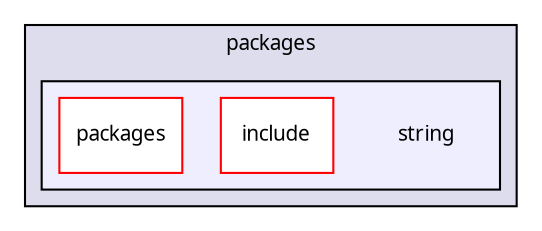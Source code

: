 digraph "packages/string/" {
  compound=true
  node [ fontsize="10", fontname="FreeSans.ttf"];
  edge [ labelfontsize="10", labelfontname="FreeSans.ttf"];
  subgraph clusterdir_93501a11e921083efbd154e0cdff5f10 {
    graph [ bgcolor="#ddddee", pencolor="black", label="packages" fontname="FreeSans.ttf", fontsize="10", URL="dir_93501a11e921083efbd154e0cdff5f10.html"]
  subgraph clusterdir_9411a48ec60ca4bf1faef7f185d1c129 {
    graph [ bgcolor="#eeeeff", pencolor="black", label="" URL="dir_9411a48ec60ca4bf1faef7f185d1c129.html"];
    dir_9411a48ec60ca4bf1faef7f185d1c129 [shape=plaintext label="string"];
    dir_291683af5851bb02e56522dc4bfc1544 [shape=box label="include" color="red" fillcolor="white" style="filled" URL="dir_291683af5851bb02e56522dc4bfc1544.html"];
    dir_0725d84b27bc33cbaf089ab4473b2b1b [shape=box label="packages" color="red" fillcolor="white" style="filled" URL="dir_0725d84b27bc33cbaf089ab4473b2b1b.html"];
  }
  }
}
